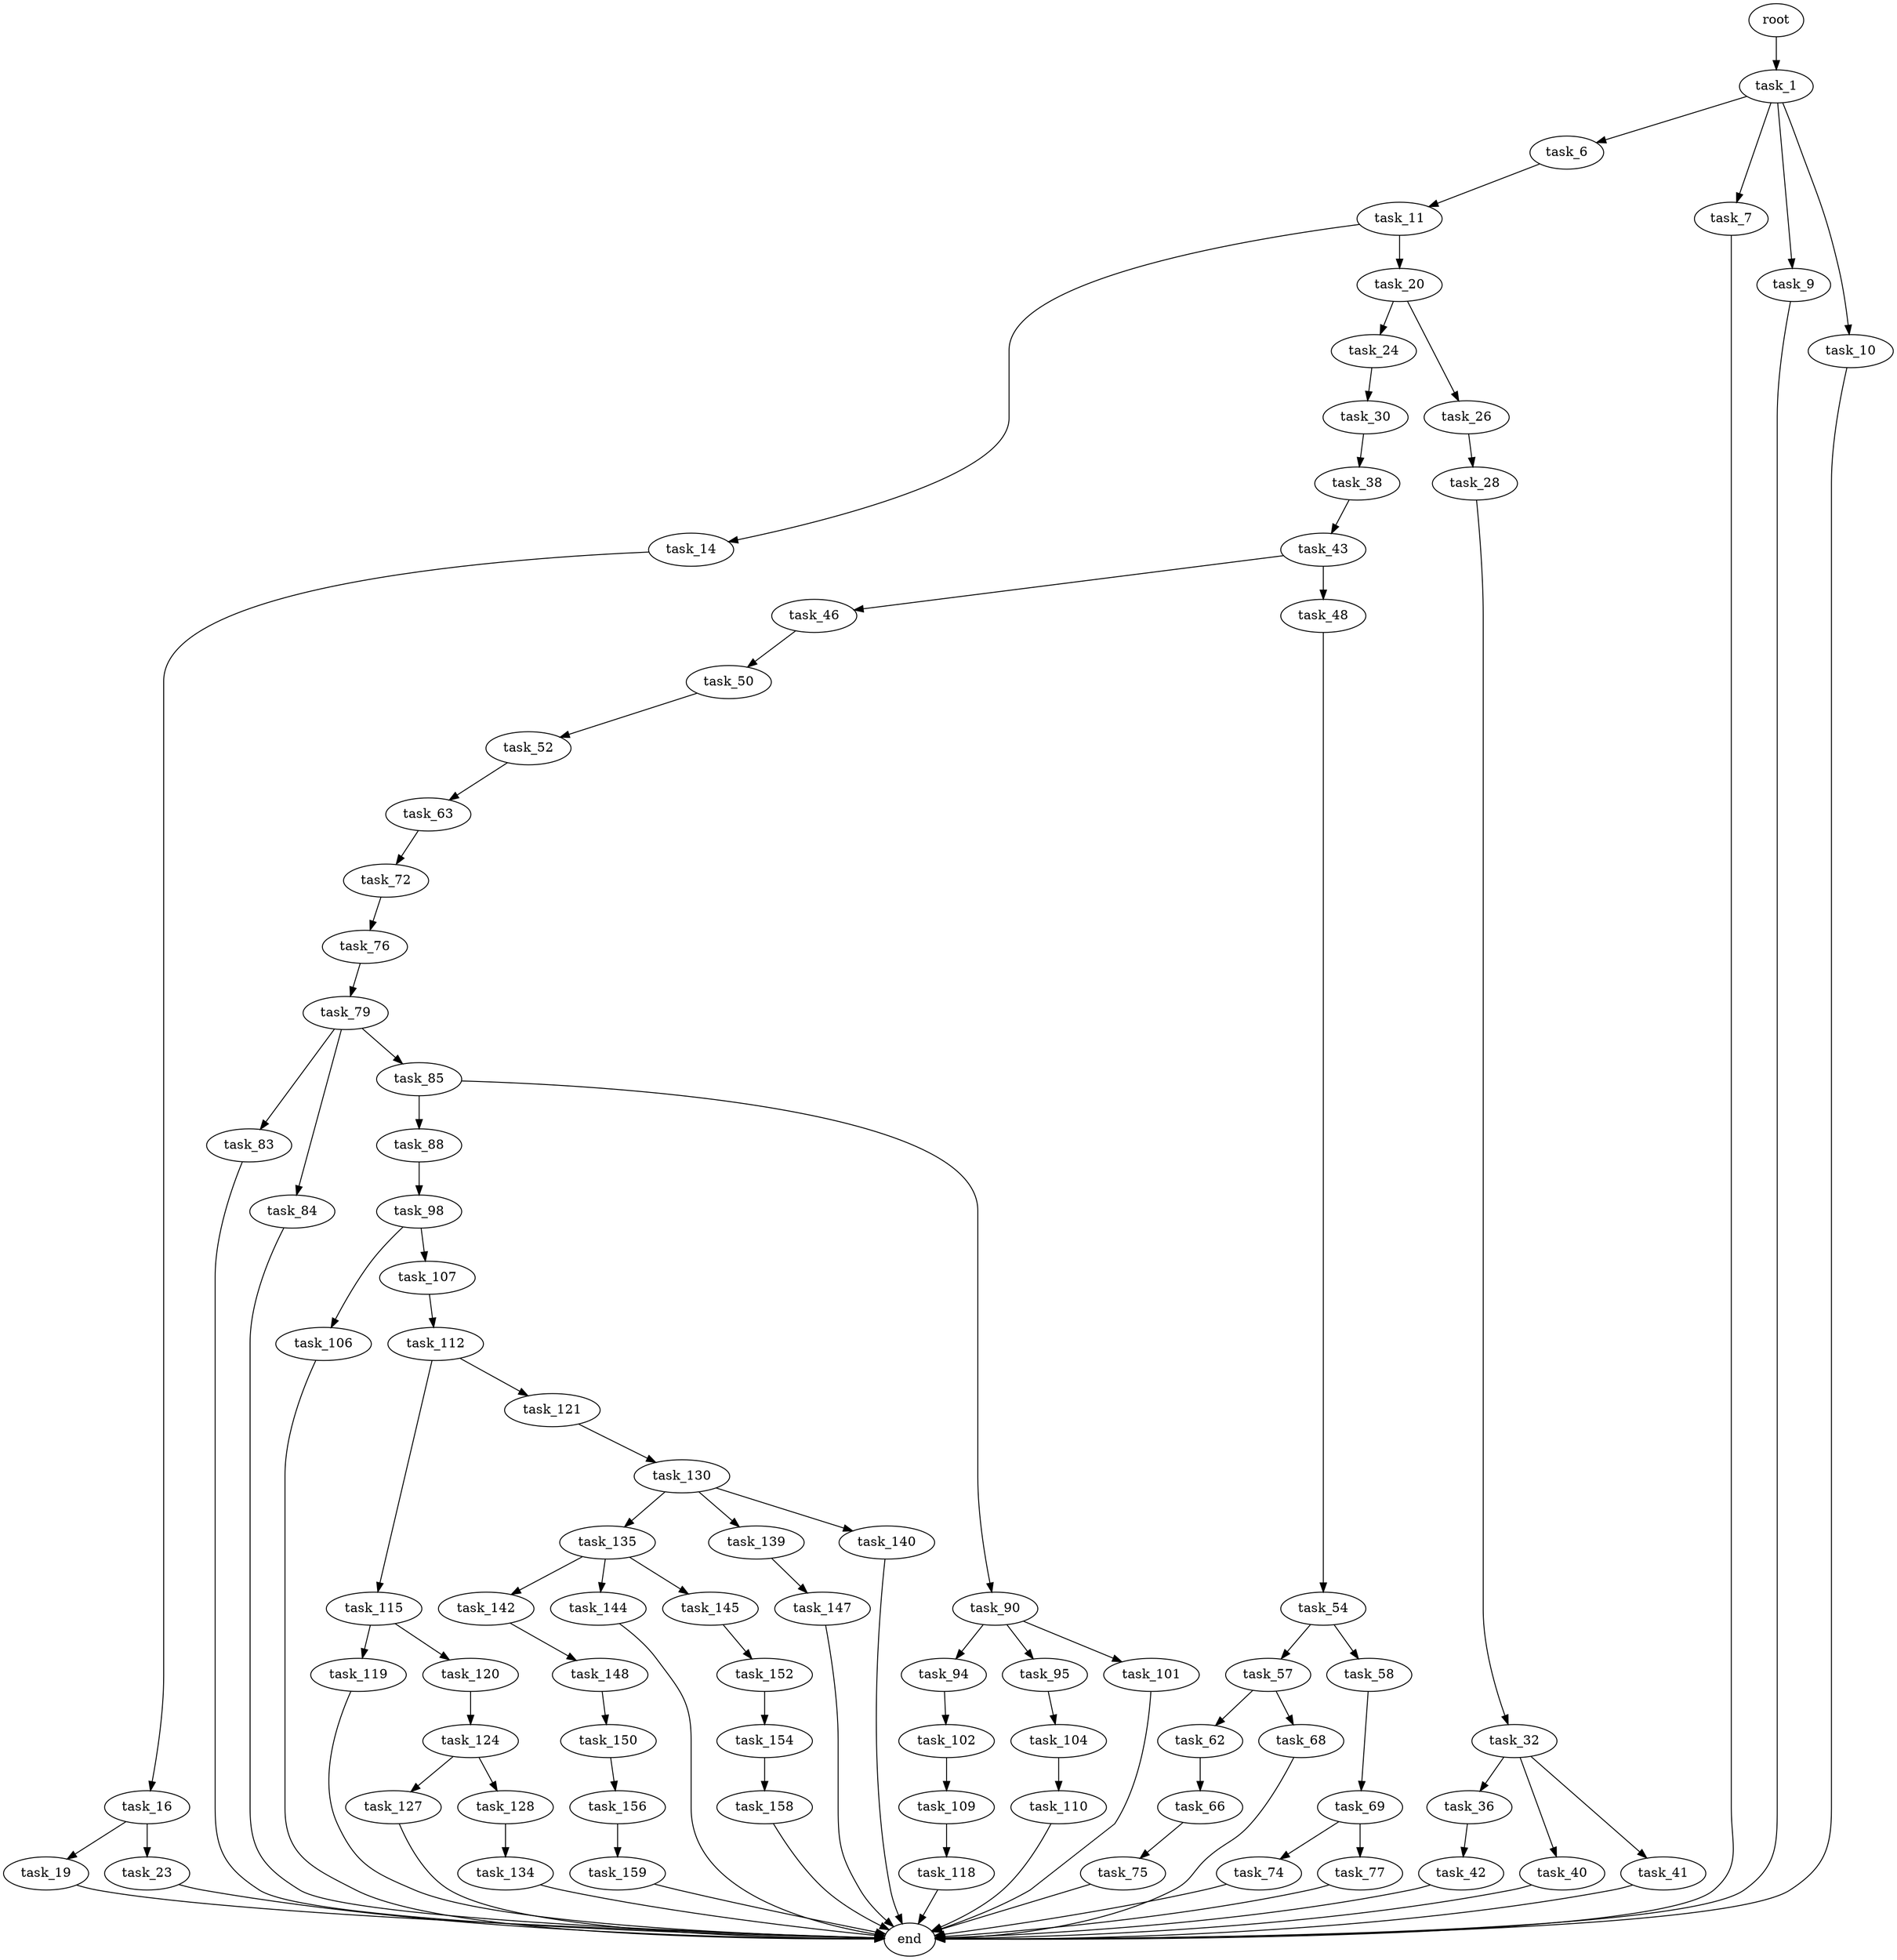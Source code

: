 digraph G {
  root [size="0.000000"];
  task_1 [size="50727702724.000000"];
  task_6 [size="220102673164.000000"];
  task_7 [size="231928233984.000000"];
  task_9 [size="359527186698.000000"];
  task_10 [size="782757789696.000000"];
  task_11 [size="8589934592.000000"];
  task_14 [size="6116676519.000000"];
  task_16 [size="782757789696.000000"];
  task_19 [size="549755813888.000000"];
  task_20 [size="549755813888.000000"];
  task_23 [size="278429457475.000000"];
  task_24 [size="104486812667.000000"];
  task_26 [size="782757789696.000000"];
  task_28 [size="101835856845.000000"];
  task_30 [size="13418365935.000000"];
  task_32 [size="231928233984.000000"];
  task_36 [size="549755813888.000000"];
  task_38 [size="68719476736.000000"];
  task_40 [size="8589934592.000000"];
  task_41 [size="369351425315.000000"];
  task_42 [size="427142040748.000000"];
  task_43 [size="9137751341.000000"];
  task_46 [size="782757789696.000000"];
  task_48 [size="734088694222.000000"];
  task_50 [size="4889591327.000000"];
  task_52 [size="28991029248.000000"];
  task_54 [size="782757789696.000000"];
  task_57 [size="3612659624.000000"];
  task_58 [size="28991029248.000000"];
  task_62 [size="4174171171.000000"];
  task_63 [size="782757789696.000000"];
  task_66 [size="28991029248.000000"];
  task_68 [size="782757789696.000000"];
  task_69 [size="7463101567.000000"];
  task_72 [size="2413005182.000000"];
  task_74 [size="12344353172.000000"];
  task_75 [size="368293445632.000000"];
  task_76 [size="738067209887.000000"];
  task_77 [size="7217436646.000000"];
  task_79 [size="41825280457.000000"];
  task_83 [size="12918054870.000000"];
  task_84 [size="8393299298.000000"];
  task_85 [size="1836671391.000000"];
  task_88 [size="368293445632.000000"];
  task_90 [size="15262042814.000000"];
  task_94 [size="2759412839.000000"];
  task_95 [size="368293445632.000000"];
  task_98 [size="9948436483.000000"];
  task_101 [size="7876630170.000000"];
  task_102 [size="7751787516.000000"];
  task_104 [size="1151380599.000000"];
  task_106 [size="324186836501.000000"];
  task_107 [size="3773135072.000000"];
  task_109 [size="8589934592.000000"];
  task_110 [size="549755813888.000000"];
  task_112 [size="96863542849.000000"];
  task_115 [size="76889250741.000000"];
  task_118 [size="423816063.000000"];
  task_119 [size="4569485637.000000"];
  task_120 [size="2730794994.000000"];
  task_121 [size="8643771256.000000"];
  task_124 [size="368293445632.000000"];
  task_127 [size="274757866375.000000"];
  task_128 [size="1275041945.000000"];
  task_130 [size="68719476736.000000"];
  task_134 [size="12355351922.000000"];
  task_135 [size="22092658577.000000"];
  task_139 [size="8349989887.000000"];
  task_140 [size="12248144620.000000"];
  task_142 [size="134217728000.000000"];
  task_144 [size="492597043577.000000"];
  task_145 [size="217084543588.000000"];
  task_147 [size="231928233984.000000"];
  task_148 [size="47203894818.000000"];
  task_150 [size="12829077455.000000"];
  task_152 [size="25126128771.000000"];
  task_154 [size="1017265001221.000000"];
  task_156 [size="15332802375.000000"];
  task_158 [size="549755813888.000000"];
  task_159 [size="6255414850.000000"];
  end [size="0.000000"];

  root -> task_1 [size="1.000000"];
  task_1 -> task_6 [size="838860800.000000"];
  task_1 -> task_7 [size="838860800.000000"];
  task_1 -> task_9 [size="838860800.000000"];
  task_1 -> task_10 [size="838860800.000000"];
  task_6 -> task_11 [size="411041792.000000"];
  task_7 -> end [size="1.000000"];
  task_9 -> end [size="1.000000"];
  task_10 -> end [size="1.000000"];
  task_11 -> task_14 [size="33554432.000000"];
  task_11 -> task_20 [size="33554432.000000"];
  task_14 -> task_16 [size="209715200.000000"];
  task_16 -> task_19 [size="679477248.000000"];
  task_16 -> task_23 [size="679477248.000000"];
  task_19 -> end [size="1.000000"];
  task_20 -> task_24 [size="536870912.000000"];
  task_20 -> task_26 [size="536870912.000000"];
  task_23 -> end [size="1.000000"];
  task_24 -> task_30 [size="209715200.000000"];
  task_26 -> task_28 [size="679477248.000000"];
  task_28 -> task_32 [size="134217728.000000"];
  task_30 -> task_38 [size="536870912.000000"];
  task_32 -> task_36 [size="301989888.000000"];
  task_32 -> task_40 [size="301989888.000000"];
  task_32 -> task_41 [size="301989888.000000"];
  task_36 -> task_42 [size="536870912.000000"];
  task_38 -> task_43 [size="134217728.000000"];
  task_40 -> end [size="1.000000"];
  task_41 -> end [size="1.000000"];
  task_42 -> end [size="1.000000"];
  task_43 -> task_46 [size="301989888.000000"];
  task_43 -> task_48 [size="301989888.000000"];
  task_46 -> task_50 [size="679477248.000000"];
  task_48 -> task_54 [size="679477248.000000"];
  task_50 -> task_52 [size="209715200.000000"];
  task_52 -> task_63 [size="75497472.000000"];
  task_54 -> task_57 [size="679477248.000000"];
  task_54 -> task_58 [size="679477248.000000"];
  task_57 -> task_62 [size="75497472.000000"];
  task_57 -> task_68 [size="75497472.000000"];
  task_58 -> task_69 [size="75497472.000000"];
  task_62 -> task_66 [size="75497472.000000"];
  task_63 -> task_72 [size="679477248.000000"];
  task_66 -> task_75 [size="75497472.000000"];
  task_68 -> end [size="1.000000"];
  task_69 -> task_74 [size="33554432.000000"];
  task_69 -> task_77 [size="33554432.000000"];
  task_72 -> task_76 [size="75497472.000000"];
  task_74 -> end [size="1.000000"];
  task_75 -> end [size="1.000000"];
  task_76 -> task_79 [size="536870912.000000"];
  task_77 -> end [size="1.000000"];
  task_79 -> task_83 [size="33554432.000000"];
  task_79 -> task_84 [size="33554432.000000"];
  task_79 -> task_85 [size="33554432.000000"];
  task_83 -> end [size="1.000000"];
  task_84 -> end [size="1.000000"];
  task_85 -> task_88 [size="33554432.000000"];
  task_85 -> task_90 [size="33554432.000000"];
  task_88 -> task_98 [size="411041792.000000"];
  task_90 -> task_94 [size="301989888.000000"];
  task_90 -> task_95 [size="301989888.000000"];
  task_90 -> task_101 [size="301989888.000000"];
  task_94 -> task_102 [size="301989888.000000"];
  task_95 -> task_104 [size="411041792.000000"];
  task_98 -> task_106 [size="209715200.000000"];
  task_98 -> task_107 [size="209715200.000000"];
  task_101 -> end [size="1.000000"];
  task_102 -> task_109 [size="536870912.000000"];
  task_104 -> task_110 [size="33554432.000000"];
  task_106 -> end [size="1.000000"];
  task_107 -> task_112 [size="209715200.000000"];
  task_109 -> task_118 [size="33554432.000000"];
  task_110 -> end [size="1.000000"];
  task_112 -> task_115 [size="134217728.000000"];
  task_112 -> task_121 [size="134217728.000000"];
  task_115 -> task_119 [size="134217728.000000"];
  task_115 -> task_120 [size="134217728.000000"];
  task_118 -> end [size="1.000000"];
  task_119 -> end [size="1.000000"];
  task_120 -> task_124 [size="75497472.000000"];
  task_121 -> task_130 [size="301989888.000000"];
  task_124 -> task_127 [size="411041792.000000"];
  task_124 -> task_128 [size="411041792.000000"];
  task_127 -> end [size="1.000000"];
  task_128 -> task_134 [size="134217728.000000"];
  task_130 -> task_135 [size="134217728.000000"];
  task_130 -> task_139 [size="134217728.000000"];
  task_130 -> task_140 [size="134217728.000000"];
  task_134 -> end [size="1.000000"];
  task_135 -> task_142 [size="536870912.000000"];
  task_135 -> task_144 [size="536870912.000000"];
  task_135 -> task_145 [size="536870912.000000"];
  task_139 -> task_147 [size="301989888.000000"];
  task_140 -> end [size="1.000000"];
  task_142 -> task_148 [size="209715200.000000"];
  task_144 -> end [size="1.000000"];
  task_145 -> task_152 [size="838860800.000000"];
  task_147 -> end [size="1.000000"];
  task_148 -> task_150 [size="33554432.000000"];
  task_150 -> task_156 [size="209715200.000000"];
  task_152 -> task_154 [size="536870912.000000"];
  task_154 -> task_158 [size="838860800.000000"];
  task_156 -> task_159 [size="536870912.000000"];
  task_158 -> end [size="1.000000"];
  task_159 -> end [size="1.000000"];
}
